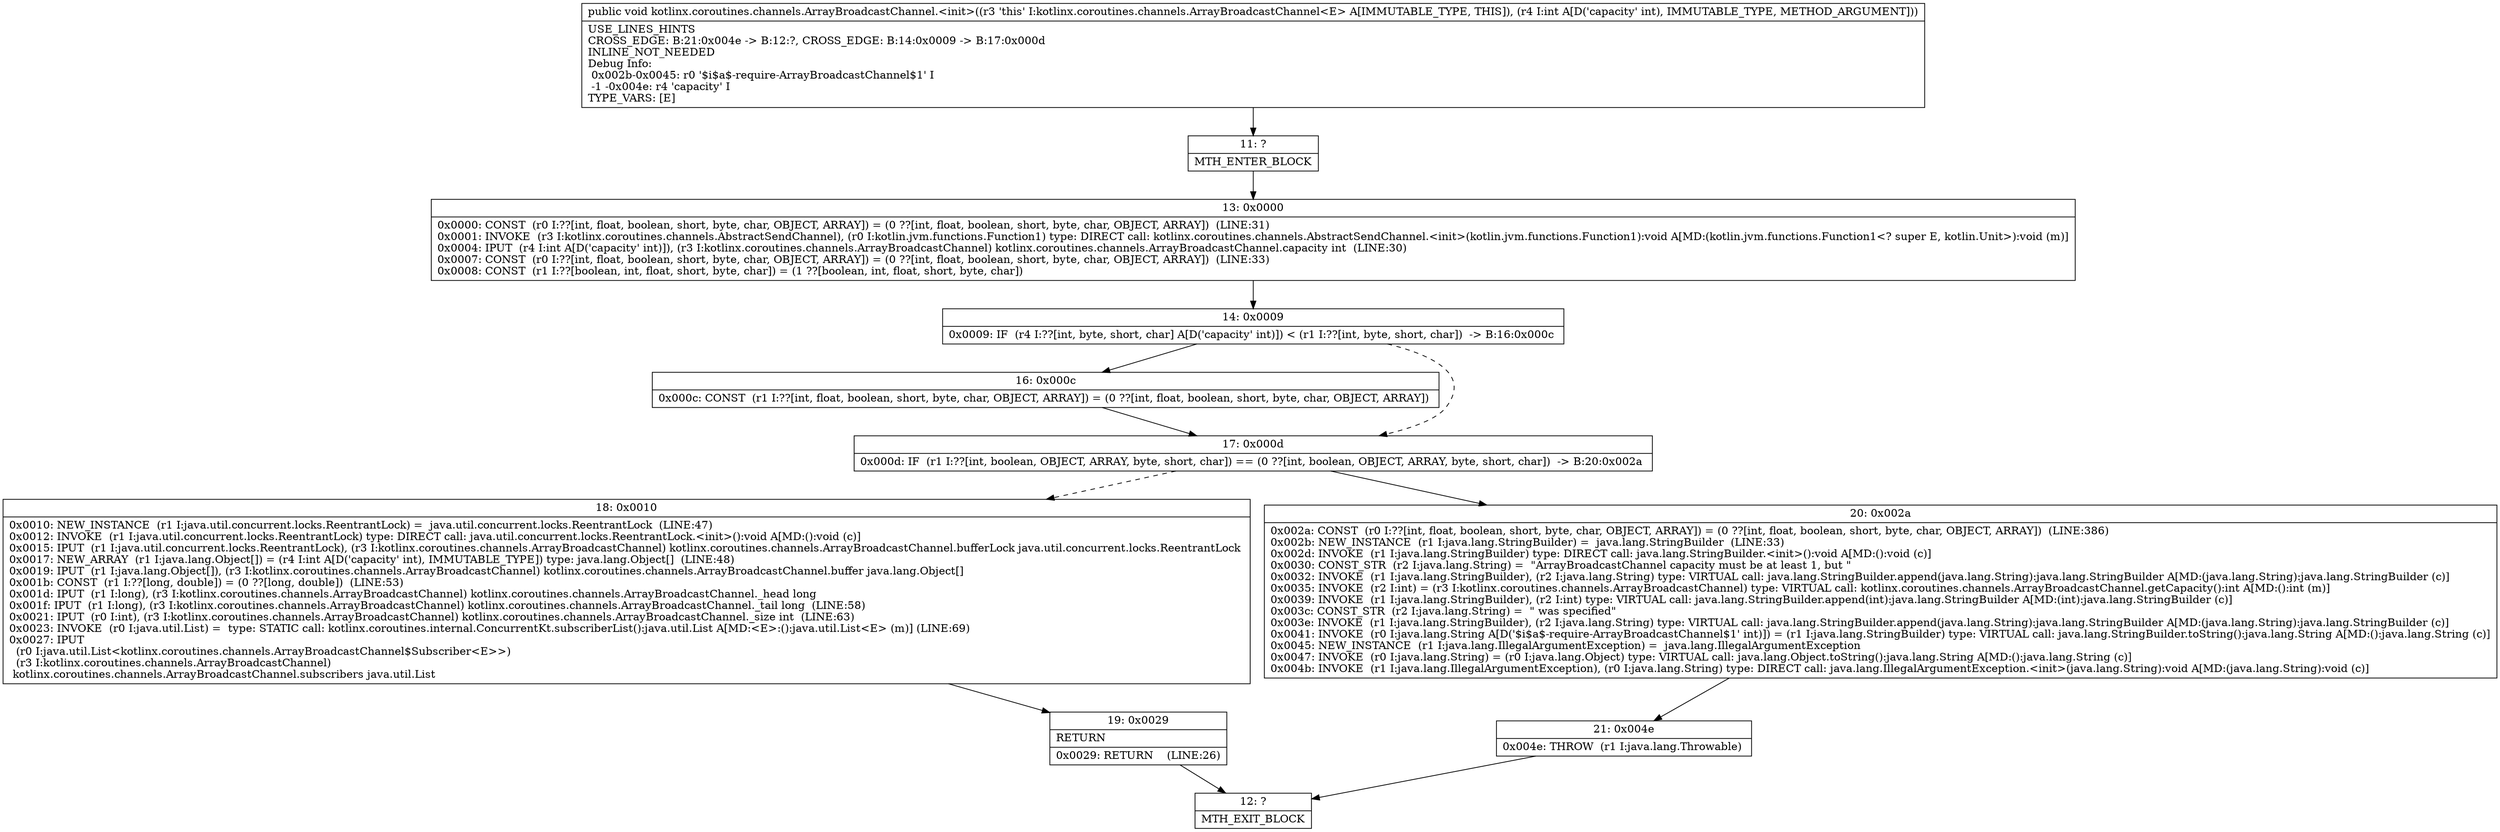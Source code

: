 digraph "CFG forkotlinx.coroutines.channels.ArrayBroadcastChannel.\<init\>(I)V" {
Node_11 [shape=record,label="{11\:\ ?|MTH_ENTER_BLOCK\l}"];
Node_13 [shape=record,label="{13\:\ 0x0000|0x0000: CONST  (r0 I:??[int, float, boolean, short, byte, char, OBJECT, ARRAY]) = (0 ??[int, float, boolean, short, byte, char, OBJECT, ARRAY])  (LINE:31)\l0x0001: INVOKE  (r3 I:kotlinx.coroutines.channels.AbstractSendChannel), (r0 I:kotlin.jvm.functions.Function1) type: DIRECT call: kotlinx.coroutines.channels.AbstractSendChannel.\<init\>(kotlin.jvm.functions.Function1):void A[MD:(kotlin.jvm.functions.Function1\<? super E, kotlin.Unit\>):void (m)]\l0x0004: IPUT  (r4 I:int A[D('capacity' int)]), (r3 I:kotlinx.coroutines.channels.ArrayBroadcastChannel) kotlinx.coroutines.channels.ArrayBroadcastChannel.capacity int  (LINE:30)\l0x0007: CONST  (r0 I:??[int, float, boolean, short, byte, char, OBJECT, ARRAY]) = (0 ??[int, float, boolean, short, byte, char, OBJECT, ARRAY])  (LINE:33)\l0x0008: CONST  (r1 I:??[boolean, int, float, short, byte, char]) = (1 ??[boolean, int, float, short, byte, char]) \l}"];
Node_14 [shape=record,label="{14\:\ 0x0009|0x0009: IF  (r4 I:??[int, byte, short, char] A[D('capacity' int)]) \< (r1 I:??[int, byte, short, char])  \-\> B:16:0x000c \l}"];
Node_16 [shape=record,label="{16\:\ 0x000c|0x000c: CONST  (r1 I:??[int, float, boolean, short, byte, char, OBJECT, ARRAY]) = (0 ??[int, float, boolean, short, byte, char, OBJECT, ARRAY]) \l}"];
Node_17 [shape=record,label="{17\:\ 0x000d|0x000d: IF  (r1 I:??[int, boolean, OBJECT, ARRAY, byte, short, char]) == (0 ??[int, boolean, OBJECT, ARRAY, byte, short, char])  \-\> B:20:0x002a \l}"];
Node_18 [shape=record,label="{18\:\ 0x0010|0x0010: NEW_INSTANCE  (r1 I:java.util.concurrent.locks.ReentrantLock) =  java.util.concurrent.locks.ReentrantLock  (LINE:47)\l0x0012: INVOKE  (r1 I:java.util.concurrent.locks.ReentrantLock) type: DIRECT call: java.util.concurrent.locks.ReentrantLock.\<init\>():void A[MD:():void (c)]\l0x0015: IPUT  (r1 I:java.util.concurrent.locks.ReentrantLock), (r3 I:kotlinx.coroutines.channels.ArrayBroadcastChannel) kotlinx.coroutines.channels.ArrayBroadcastChannel.bufferLock java.util.concurrent.locks.ReentrantLock \l0x0017: NEW_ARRAY  (r1 I:java.lang.Object[]) = (r4 I:int A[D('capacity' int), IMMUTABLE_TYPE]) type: java.lang.Object[]  (LINE:48)\l0x0019: IPUT  (r1 I:java.lang.Object[]), (r3 I:kotlinx.coroutines.channels.ArrayBroadcastChannel) kotlinx.coroutines.channels.ArrayBroadcastChannel.buffer java.lang.Object[] \l0x001b: CONST  (r1 I:??[long, double]) = (0 ??[long, double])  (LINE:53)\l0x001d: IPUT  (r1 I:long), (r3 I:kotlinx.coroutines.channels.ArrayBroadcastChannel) kotlinx.coroutines.channels.ArrayBroadcastChannel._head long \l0x001f: IPUT  (r1 I:long), (r3 I:kotlinx.coroutines.channels.ArrayBroadcastChannel) kotlinx.coroutines.channels.ArrayBroadcastChannel._tail long  (LINE:58)\l0x0021: IPUT  (r0 I:int), (r3 I:kotlinx.coroutines.channels.ArrayBroadcastChannel) kotlinx.coroutines.channels.ArrayBroadcastChannel._size int  (LINE:63)\l0x0023: INVOKE  (r0 I:java.util.List) =  type: STATIC call: kotlinx.coroutines.internal.ConcurrentKt.subscriberList():java.util.List A[MD:\<E\>:():java.util.List\<E\> (m)] (LINE:69)\l0x0027: IPUT  \l  (r0 I:java.util.List\<kotlinx.coroutines.channels.ArrayBroadcastChannel$Subscriber\<E\>\>)\l  (r3 I:kotlinx.coroutines.channels.ArrayBroadcastChannel)\l kotlinx.coroutines.channels.ArrayBroadcastChannel.subscribers java.util.List \l}"];
Node_19 [shape=record,label="{19\:\ 0x0029|RETURN\l|0x0029: RETURN    (LINE:26)\l}"];
Node_12 [shape=record,label="{12\:\ ?|MTH_EXIT_BLOCK\l}"];
Node_20 [shape=record,label="{20\:\ 0x002a|0x002a: CONST  (r0 I:??[int, float, boolean, short, byte, char, OBJECT, ARRAY]) = (0 ??[int, float, boolean, short, byte, char, OBJECT, ARRAY])  (LINE:386)\l0x002b: NEW_INSTANCE  (r1 I:java.lang.StringBuilder) =  java.lang.StringBuilder  (LINE:33)\l0x002d: INVOKE  (r1 I:java.lang.StringBuilder) type: DIRECT call: java.lang.StringBuilder.\<init\>():void A[MD:():void (c)]\l0x0030: CONST_STR  (r2 I:java.lang.String) =  \"ArrayBroadcastChannel capacity must be at least 1, but \" \l0x0032: INVOKE  (r1 I:java.lang.StringBuilder), (r2 I:java.lang.String) type: VIRTUAL call: java.lang.StringBuilder.append(java.lang.String):java.lang.StringBuilder A[MD:(java.lang.String):java.lang.StringBuilder (c)]\l0x0035: INVOKE  (r2 I:int) = (r3 I:kotlinx.coroutines.channels.ArrayBroadcastChannel) type: VIRTUAL call: kotlinx.coroutines.channels.ArrayBroadcastChannel.getCapacity():int A[MD:():int (m)]\l0x0039: INVOKE  (r1 I:java.lang.StringBuilder), (r2 I:int) type: VIRTUAL call: java.lang.StringBuilder.append(int):java.lang.StringBuilder A[MD:(int):java.lang.StringBuilder (c)]\l0x003c: CONST_STR  (r2 I:java.lang.String) =  \" was specified\" \l0x003e: INVOKE  (r1 I:java.lang.StringBuilder), (r2 I:java.lang.String) type: VIRTUAL call: java.lang.StringBuilder.append(java.lang.String):java.lang.StringBuilder A[MD:(java.lang.String):java.lang.StringBuilder (c)]\l0x0041: INVOKE  (r0 I:java.lang.String A[D('$i$a$\-require\-ArrayBroadcastChannel$1' int)]) = (r1 I:java.lang.StringBuilder) type: VIRTUAL call: java.lang.StringBuilder.toString():java.lang.String A[MD:():java.lang.String (c)]\l0x0045: NEW_INSTANCE  (r1 I:java.lang.IllegalArgumentException) =  java.lang.IllegalArgumentException \l0x0047: INVOKE  (r0 I:java.lang.String) = (r0 I:java.lang.Object) type: VIRTUAL call: java.lang.Object.toString():java.lang.String A[MD:():java.lang.String (c)]\l0x004b: INVOKE  (r1 I:java.lang.IllegalArgumentException), (r0 I:java.lang.String) type: DIRECT call: java.lang.IllegalArgumentException.\<init\>(java.lang.String):void A[MD:(java.lang.String):void (c)]\l}"];
Node_21 [shape=record,label="{21\:\ 0x004e|0x004e: THROW  (r1 I:java.lang.Throwable) \l}"];
MethodNode[shape=record,label="{public void kotlinx.coroutines.channels.ArrayBroadcastChannel.\<init\>((r3 'this' I:kotlinx.coroutines.channels.ArrayBroadcastChannel\<E\> A[IMMUTABLE_TYPE, THIS]), (r4 I:int A[D('capacity' int), IMMUTABLE_TYPE, METHOD_ARGUMENT]))  | USE_LINES_HINTS\lCROSS_EDGE: B:21:0x004e \-\> B:12:?, CROSS_EDGE: B:14:0x0009 \-\> B:17:0x000d\lINLINE_NOT_NEEDED\lDebug Info:\l  0x002b\-0x0045: r0 '$i$a$\-require\-ArrayBroadcastChannel$1' I\l  \-1 \-0x004e: r4 'capacity' I\lTYPE_VARS: [E]\l}"];
MethodNode -> Node_11;Node_11 -> Node_13;
Node_13 -> Node_14;
Node_14 -> Node_16;
Node_14 -> Node_17[style=dashed];
Node_16 -> Node_17;
Node_17 -> Node_18[style=dashed];
Node_17 -> Node_20;
Node_18 -> Node_19;
Node_19 -> Node_12;
Node_20 -> Node_21;
Node_21 -> Node_12;
}

